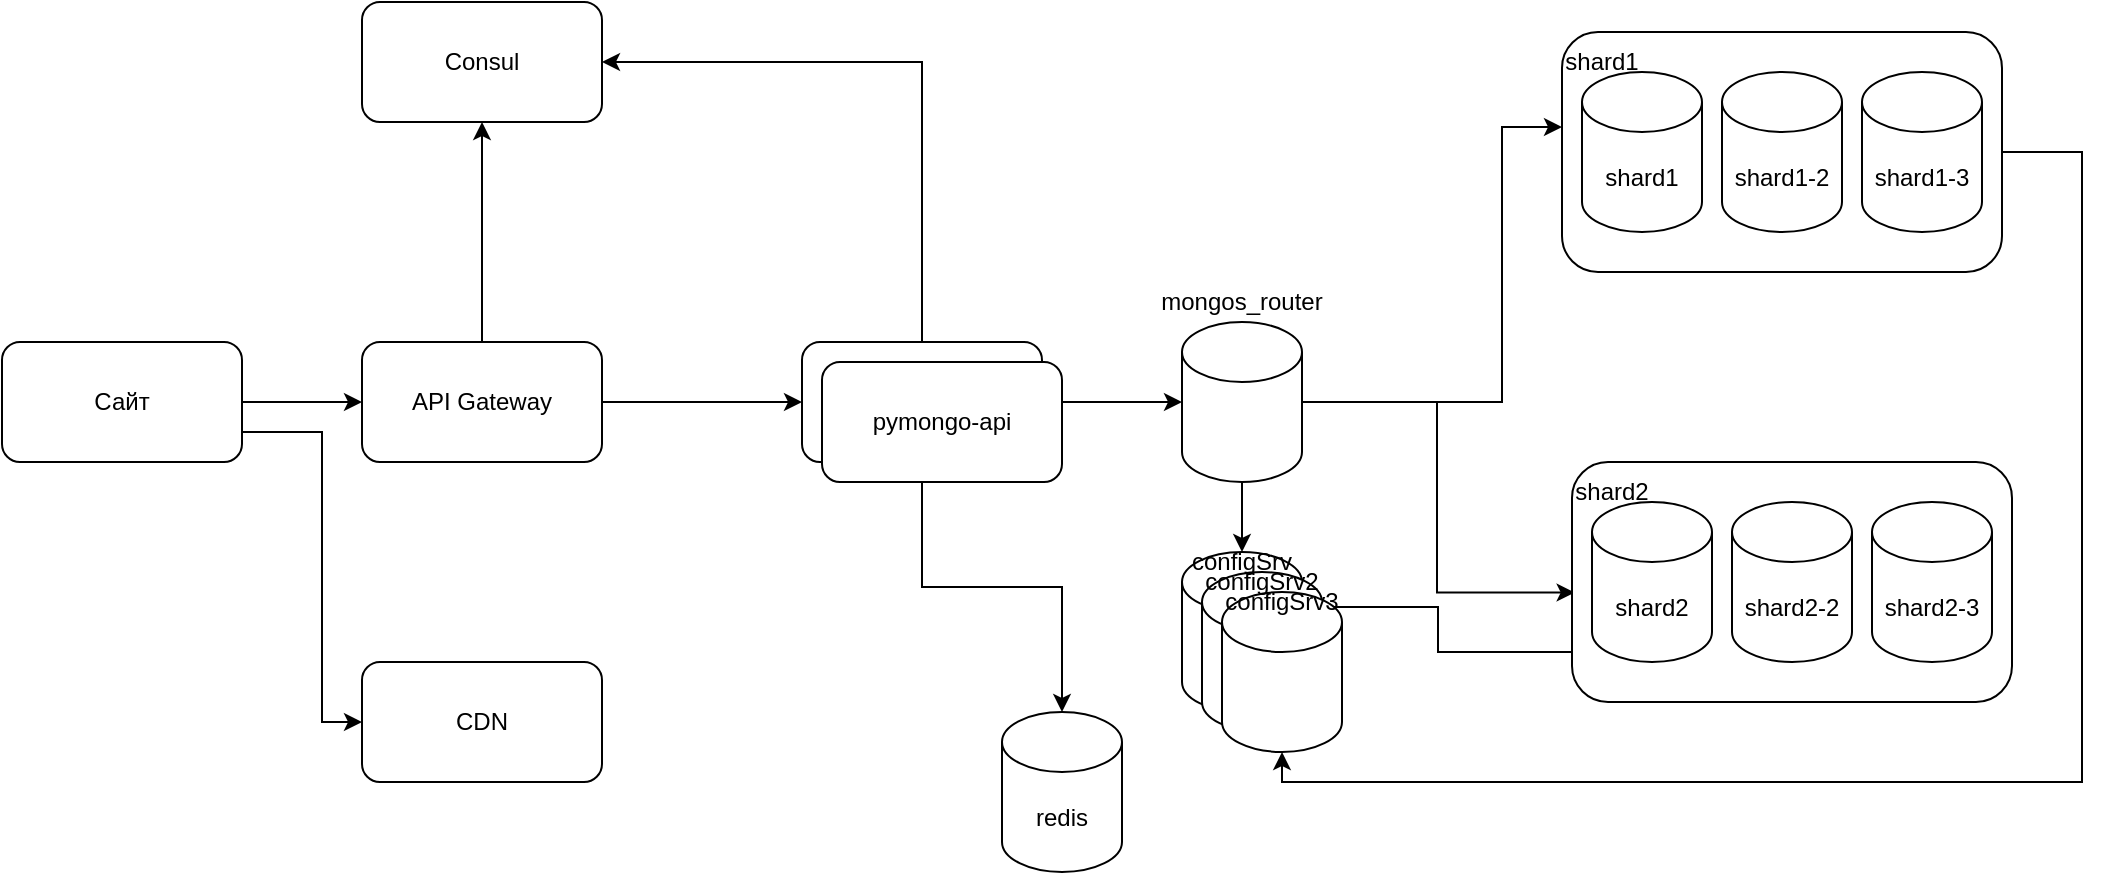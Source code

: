 <mxfile version="26.1.1">
  <diagram name="Страница — 1" id="i-qVgO_5fVUKHAazH7im">
    <mxGraphModel grid="1" page="1" gridSize="10" guides="1" tooltips="1" connect="1" arrows="1" fold="1" pageScale="1" pageWidth="827" pageHeight="1169" math="0" shadow="0">
      <root>
        <mxCell id="0" />
        <mxCell id="1" parent="0" />
        <mxCell id="9Jtq7FuaJRj66x3OmujZ-29" value="" style="rounded=1;whiteSpace=wrap;html=1;" vertex="1" parent="1">
          <mxGeometry x="870" y="2075" width="220" height="120" as="geometry" />
        </mxCell>
        <mxCell id="9Jtq7FuaJRj66x3OmujZ-30" style="edgeStyle=orthogonalEdgeStyle;rounded=0;orthogonalLoop=1;jettySize=auto;html=1;entryX=1;entryY=0.5;entryDx=0;entryDy=0;" edge="1" parent="1" source="9Jtq7FuaJRj66x3OmujZ-31" target="9Jtq7FuaJRj66x3OmujZ-55">
          <mxGeometry relative="1" as="geometry">
            <Array as="points">
              <mxPoint x="550" y="2090" />
            </Array>
          </mxGeometry>
        </mxCell>
        <mxCell id="9Jtq7FuaJRj66x3OmujZ-31" value="pymongo-api" style="rounded=1;whiteSpace=wrap;html=1;" vertex="1" parent="1">
          <mxGeometry x="490" y="2230" width="120" height="60" as="geometry" />
        </mxCell>
        <mxCell id="9Jtq7FuaJRj66x3OmujZ-32" style="edgeStyle=orthogonalEdgeStyle;rounded=0;orthogonalLoop=1;jettySize=auto;html=1;exitX=1;exitY=0.5;exitDx=0;exitDy=0;entryX=0;entryY=0.5;entryDx=0;entryDy=0;entryPerimeter=0;" edge="1" parent="1" source="9Jtq7FuaJRj66x3OmujZ-31" target="9Jtq7FuaJRj66x3OmujZ-34">
          <mxGeometry relative="1" as="geometry">
            <mxPoint x="670" y="2260" as="targetPoint" />
          </mxGeometry>
        </mxCell>
        <mxCell id="9Jtq7FuaJRj66x3OmujZ-33" value="" style="shape=cylinder3;whiteSpace=wrap;html=1;boundedLbl=1;backgroundOutline=1;size=15;" vertex="1" parent="1">
          <mxGeometry x="680" y="2335" width="60" height="80" as="geometry" />
        </mxCell>
        <mxCell id="9Jtq7FuaJRj66x3OmujZ-34" value="" style="shape=cylinder3;whiteSpace=wrap;html=1;boundedLbl=1;backgroundOutline=1;size=15;" vertex="1" parent="1">
          <mxGeometry x="680" y="2220" width="60" height="80" as="geometry" />
        </mxCell>
        <mxCell id="9Jtq7FuaJRj66x3OmujZ-35" style="edgeStyle=orthogonalEdgeStyle;rounded=0;orthogonalLoop=1;jettySize=auto;html=1;entryX=0.5;entryY=0;entryDx=0;entryDy=0;entryPerimeter=0;" edge="1" parent="1" source="9Jtq7FuaJRj66x3OmujZ-34" target="9Jtq7FuaJRj66x3OmujZ-33">
          <mxGeometry relative="1" as="geometry" />
        </mxCell>
        <mxCell id="9Jtq7FuaJRj66x3OmujZ-36" style="edgeStyle=orthogonalEdgeStyle;rounded=0;orthogonalLoop=1;jettySize=auto;html=1;entryX=0;entryY=0;entryDx=0;entryDy=27.5;entryPerimeter=0;" edge="1" parent="1" source="9Jtq7FuaJRj66x3OmujZ-34">
          <mxGeometry relative="1" as="geometry">
            <mxPoint x="870" y="2122.5" as="targetPoint" />
            <Array as="points">
              <mxPoint x="840" y="2260" />
              <mxPoint x="840" y="2123" />
            </Array>
          </mxGeometry>
        </mxCell>
        <mxCell id="9Jtq7FuaJRj66x3OmujZ-37" style="edgeStyle=orthogonalEdgeStyle;rounded=0;orthogonalLoop=1;jettySize=auto;html=1;entryX=0.006;entryY=0.544;entryDx=0;entryDy=0;entryPerimeter=0;" edge="1" parent="1" source="9Jtq7FuaJRj66x3OmujZ-34" target="9Jtq7FuaJRj66x3OmujZ-42">
          <mxGeometry relative="1" as="geometry">
            <mxPoint x="850" y="2355" as="targetPoint" />
          </mxGeometry>
        </mxCell>
        <mxCell id="9Jtq7FuaJRj66x3OmujZ-38" value="shard1" style="shape=cylinder3;whiteSpace=wrap;html=1;boundedLbl=1;backgroundOutline=1;size=15;" vertex="1" parent="1">
          <mxGeometry x="880" y="2095" width="60" height="80" as="geometry" />
        </mxCell>
        <mxCell id="9Jtq7FuaJRj66x3OmujZ-39" value="shard1-2" style="shape=cylinder3;whiteSpace=wrap;html=1;boundedLbl=1;backgroundOutline=1;size=15;" vertex="1" parent="1">
          <mxGeometry x="950" y="2095" width="60" height="80" as="geometry" />
        </mxCell>
        <mxCell id="9Jtq7FuaJRj66x3OmujZ-40" value="shard1-3" style="shape=cylinder3;whiteSpace=wrap;html=1;boundedLbl=1;backgroundOutline=1;size=15;" vertex="1" parent="1">
          <mxGeometry x="1020" y="2095" width="60" height="80" as="geometry" />
        </mxCell>
        <mxCell id="9Jtq7FuaJRj66x3OmujZ-41" value="shard1" style="text;html=1;align=center;verticalAlign=middle;whiteSpace=wrap;rounded=0;" vertex="1" parent="1">
          <mxGeometry x="860" y="2075" width="60" height="30" as="geometry" />
        </mxCell>
        <mxCell id="9Jtq7FuaJRj66x3OmujZ-42" value="" style="rounded=1;whiteSpace=wrap;html=1;" vertex="1" parent="1">
          <mxGeometry x="875" y="2290" width="220" height="120" as="geometry" />
        </mxCell>
        <mxCell id="9Jtq7FuaJRj66x3OmujZ-43" value="shard2" style="shape=cylinder3;whiteSpace=wrap;html=1;boundedLbl=1;backgroundOutline=1;size=15;" vertex="1" parent="1">
          <mxGeometry x="885" y="2310" width="60" height="80" as="geometry" />
        </mxCell>
        <mxCell id="9Jtq7FuaJRj66x3OmujZ-44" value="shard2-2" style="shape=cylinder3;whiteSpace=wrap;html=1;boundedLbl=1;backgroundOutline=1;size=15;" vertex="1" parent="1">
          <mxGeometry x="955" y="2310" width="60" height="80" as="geometry" />
        </mxCell>
        <mxCell id="9Jtq7FuaJRj66x3OmujZ-45" value="shard2-3" style="shape=cylinder3;whiteSpace=wrap;html=1;boundedLbl=1;backgroundOutline=1;size=15;" vertex="1" parent="1">
          <mxGeometry x="1025" y="2310" width="60" height="80" as="geometry" />
        </mxCell>
        <mxCell id="9Jtq7FuaJRj66x3OmujZ-46" value="shard2" style="text;html=1;align=center;verticalAlign=middle;whiteSpace=wrap;rounded=0;" vertex="1" parent="1">
          <mxGeometry x="865" y="2290" width="60" height="30" as="geometry" />
        </mxCell>
        <mxCell id="9Jtq7FuaJRj66x3OmujZ-47" style="edgeStyle=orthogonalEdgeStyle;rounded=0;orthogonalLoop=1;jettySize=auto;html=1;entryX=1;entryY=0;entryDx=0;entryDy=27.5;entryPerimeter=0;" edge="1" parent="1" source="9Jtq7FuaJRj66x3OmujZ-42" target="9Jtq7FuaJRj66x3OmujZ-33">
          <mxGeometry relative="1" as="geometry">
            <Array as="points">
              <mxPoint x="808" y="2385" />
              <mxPoint x="808" y="2363" />
            </Array>
          </mxGeometry>
        </mxCell>
        <mxCell id="9Jtq7FuaJRj66x3OmujZ-48" style="edgeStyle=orthogonalEdgeStyle;rounded=0;orthogonalLoop=1;jettySize=auto;html=1;entryX=0.5;entryY=1;entryDx=0;entryDy=0;entryPerimeter=0;" edge="1" parent="1" source="9Jtq7FuaJRj66x3OmujZ-29" target="_92xKp0mVDmueWvIMNDr-3">
          <mxGeometry relative="1" as="geometry">
            <Array as="points">
              <mxPoint x="1130" y="2135" />
              <mxPoint x="1130" y="2450" />
              <mxPoint x="730" y="2450" />
            </Array>
          </mxGeometry>
        </mxCell>
        <mxCell id="9Jtq7FuaJRj66x3OmujZ-49" value="redis" style="shape=cylinder3;whiteSpace=wrap;html=1;boundedLbl=1;backgroundOutline=1;size=15;" vertex="1" parent="1">
          <mxGeometry x="590" y="2415" width="60" height="80" as="geometry" />
        </mxCell>
        <mxCell id="9Jtq7FuaJRj66x3OmujZ-50" style="edgeStyle=orthogonalEdgeStyle;rounded=0;orthogonalLoop=1;jettySize=auto;html=1;entryX=0.5;entryY=0;entryDx=0;entryDy=0;entryPerimeter=0;" edge="1" parent="1" source="9Jtq7FuaJRj66x3OmujZ-31" target="9Jtq7FuaJRj66x3OmujZ-49">
          <mxGeometry relative="1" as="geometry" />
        </mxCell>
        <mxCell id="9Jtq7FuaJRj66x3OmujZ-51" style="edgeStyle=orthogonalEdgeStyle;rounded=0;orthogonalLoop=1;jettySize=auto;html=1;entryX=0;entryY=0.5;entryDx=0;entryDy=0;" edge="1" parent="1" source="9Jtq7FuaJRj66x3OmujZ-53" target="9Jtq7FuaJRj66x3OmujZ-31">
          <mxGeometry relative="1" as="geometry" />
        </mxCell>
        <mxCell id="9Jtq7FuaJRj66x3OmujZ-52" style="edgeStyle=orthogonalEdgeStyle;rounded=0;orthogonalLoop=1;jettySize=auto;html=1;" edge="1" parent="1" source="9Jtq7FuaJRj66x3OmujZ-53" target="9Jtq7FuaJRj66x3OmujZ-55">
          <mxGeometry relative="1" as="geometry" />
        </mxCell>
        <mxCell id="9Jtq7FuaJRj66x3OmujZ-53" value="API Gateway" style="rounded=1;whiteSpace=wrap;html=1;" vertex="1" parent="1">
          <mxGeometry x="270" y="2230" width="120" height="60" as="geometry" />
        </mxCell>
        <mxCell id="9Jtq7FuaJRj66x3OmujZ-54" value="pymongo-api" style="rounded=1;whiteSpace=wrap;html=1;" vertex="1" parent="1">
          <mxGeometry x="500" y="2240" width="120" height="60" as="geometry" />
        </mxCell>
        <mxCell id="9Jtq7FuaJRj66x3OmujZ-55" value="Consul" style="rounded=1;whiteSpace=wrap;html=1;" vertex="1" parent="1">
          <mxGeometry x="270" y="2060" width="120" height="60" as="geometry" />
        </mxCell>
        <mxCell id="9Jtq7FuaJRj66x3OmujZ-57" style="edgeStyle=orthogonalEdgeStyle;rounded=0;orthogonalLoop=1;jettySize=auto;html=1;" edge="1" parent="1" source="9Jtq7FuaJRj66x3OmujZ-56" target="9Jtq7FuaJRj66x3OmujZ-53">
          <mxGeometry relative="1" as="geometry" />
        </mxCell>
        <mxCell id="9Jtq7FuaJRj66x3OmujZ-59" style="edgeStyle=orthogonalEdgeStyle;rounded=0;orthogonalLoop=1;jettySize=auto;html=1;exitX=1;exitY=0.75;exitDx=0;exitDy=0;entryX=0;entryY=0.5;entryDx=0;entryDy=0;" edge="1" parent="1" source="9Jtq7FuaJRj66x3OmujZ-56" target="9Jtq7FuaJRj66x3OmujZ-58">
          <mxGeometry relative="1" as="geometry">
            <Array as="points">
              <mxPoint x="250" y="2275" />
              <mxPoint x="250" y="2420" />
            </Array>
          </mxGeometry>
        </mxCell>
        <mxCell id="9Jtq7FuaJRj66x3OmujZ-56" value="Сайт" style="rounded=1;whiteSpace=wrap;html=1;" vertex="1" parent="1">
          <mxGeometry x="90" y="2230" width="120" height="60" as="geometry" />
        </mxCell>
        <mxCell id="9Jtq7FuaJRj66x3OmujZ-58" value="CDN" style="rounded=1;whiteSpace=wrap;html=1;" vertex="1" parent="1">
          <mxGeometry x="270" y="2390" width="120" height="60" as="geometry" />
        </mxCell>
        <mxCell id="_92xKp0mVDmueWvIMNDr-1" value="mongos_router" style="text;html=1;align=center;verticalAlign=middle;whiteSpace=wrap;rounded=0;" vertex="1" parent="1">
          <mxGeometry x="680" y="2195" width="60" height="30" as="geometry" />
        </mxCell>
        <mxCell id="_92xKp0mVDmueWvIMNDr-2" value="" style="shape=cylinder3;whiteSpace=wrap;html=1;boundedLbl=1;backgroundOutline=1;size=15;" vertex="1" parent="1">
          <mxGeometry x="690" y="2345" width="60" height="80" as="geometry" />
        </mxCell>
        <mxCell id="_92xKp0mVDmueWvIMNDr-3" value="" style="shape=cylinder3;whiteSpace=wrap;html=1;boundedLbl=1;backgroundOutline=1;size=15;" vertex="1" parent="1">
          <mxGeometry x="700" y="2355" width="60" height="80" as="geometry" />
        </mxCell>
        <mxCell id="_92xKp0mVDmueWvIMNDr-4" value="configSrv" style="text;html=1;align=center;verticalAlign=middle;whiteSpace=wrap;rounded=0;" vertex="1" parent="1">
          <mxGeometry x="680" y="2325" width="60" height="30" as="geometry" />
        </mxCell>
        <mxCell id="_92xKp0mVDmueWvIMNDr-5" value="configSrv2" style="text;html=1;align=center;verticalAlign=middle;whiteSpace=wrap;rounded=0;" vertex="1" parent="1">
          <mxGeometry x="690" y="2335" width="60" height="30" as="geometry" />
        </mxCell>
        <mxCell id="_92xKp0mVDmueWvIMNDr-6" value="configSrv3" style="text;html=1;align=center;verticalAlign=middle;whiteSpace=wrap;rounded=0;" vertex="1" parent="1">
          <mxGeometry x="700" y="2345" width="60" height="30" as="geometry" />
        </mxCell>
      </root>
    </mxGraphModel>
  </diagram>
</mxfile>
